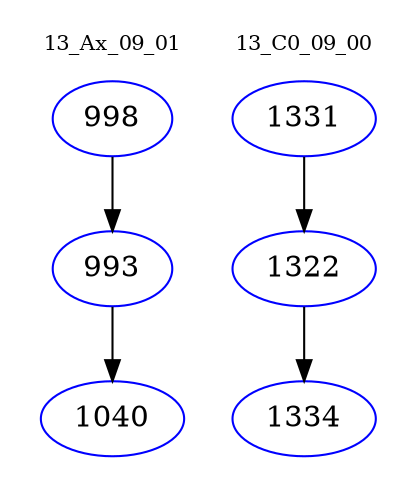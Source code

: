 digraph{
subgraph cluster_0 {
color = white
label = "13_Ax_09_01";
fontsize=10;
T0_998 [label="998", color="blue"]
T0_998 -> T0_993 [color="black"]
T0_993 [label="993", color="blue"]
T0_993 -> T0_1040 [color="black"]
T0_1040 [label="1040", color="blue"]
}
subgraph cluster_1 {
color = white
label = "13_C0_09_00";
fontsize=10;
T1_1331 [label="1331", color="blue"]
T1_1331 -> T1_1322 [color="black"]
T1_1322 [label="1322", color="blue"]
T1_1322 -> T1_1334 [color="black"]
T1_1334 [label="1334", color="blue"]
}
}
